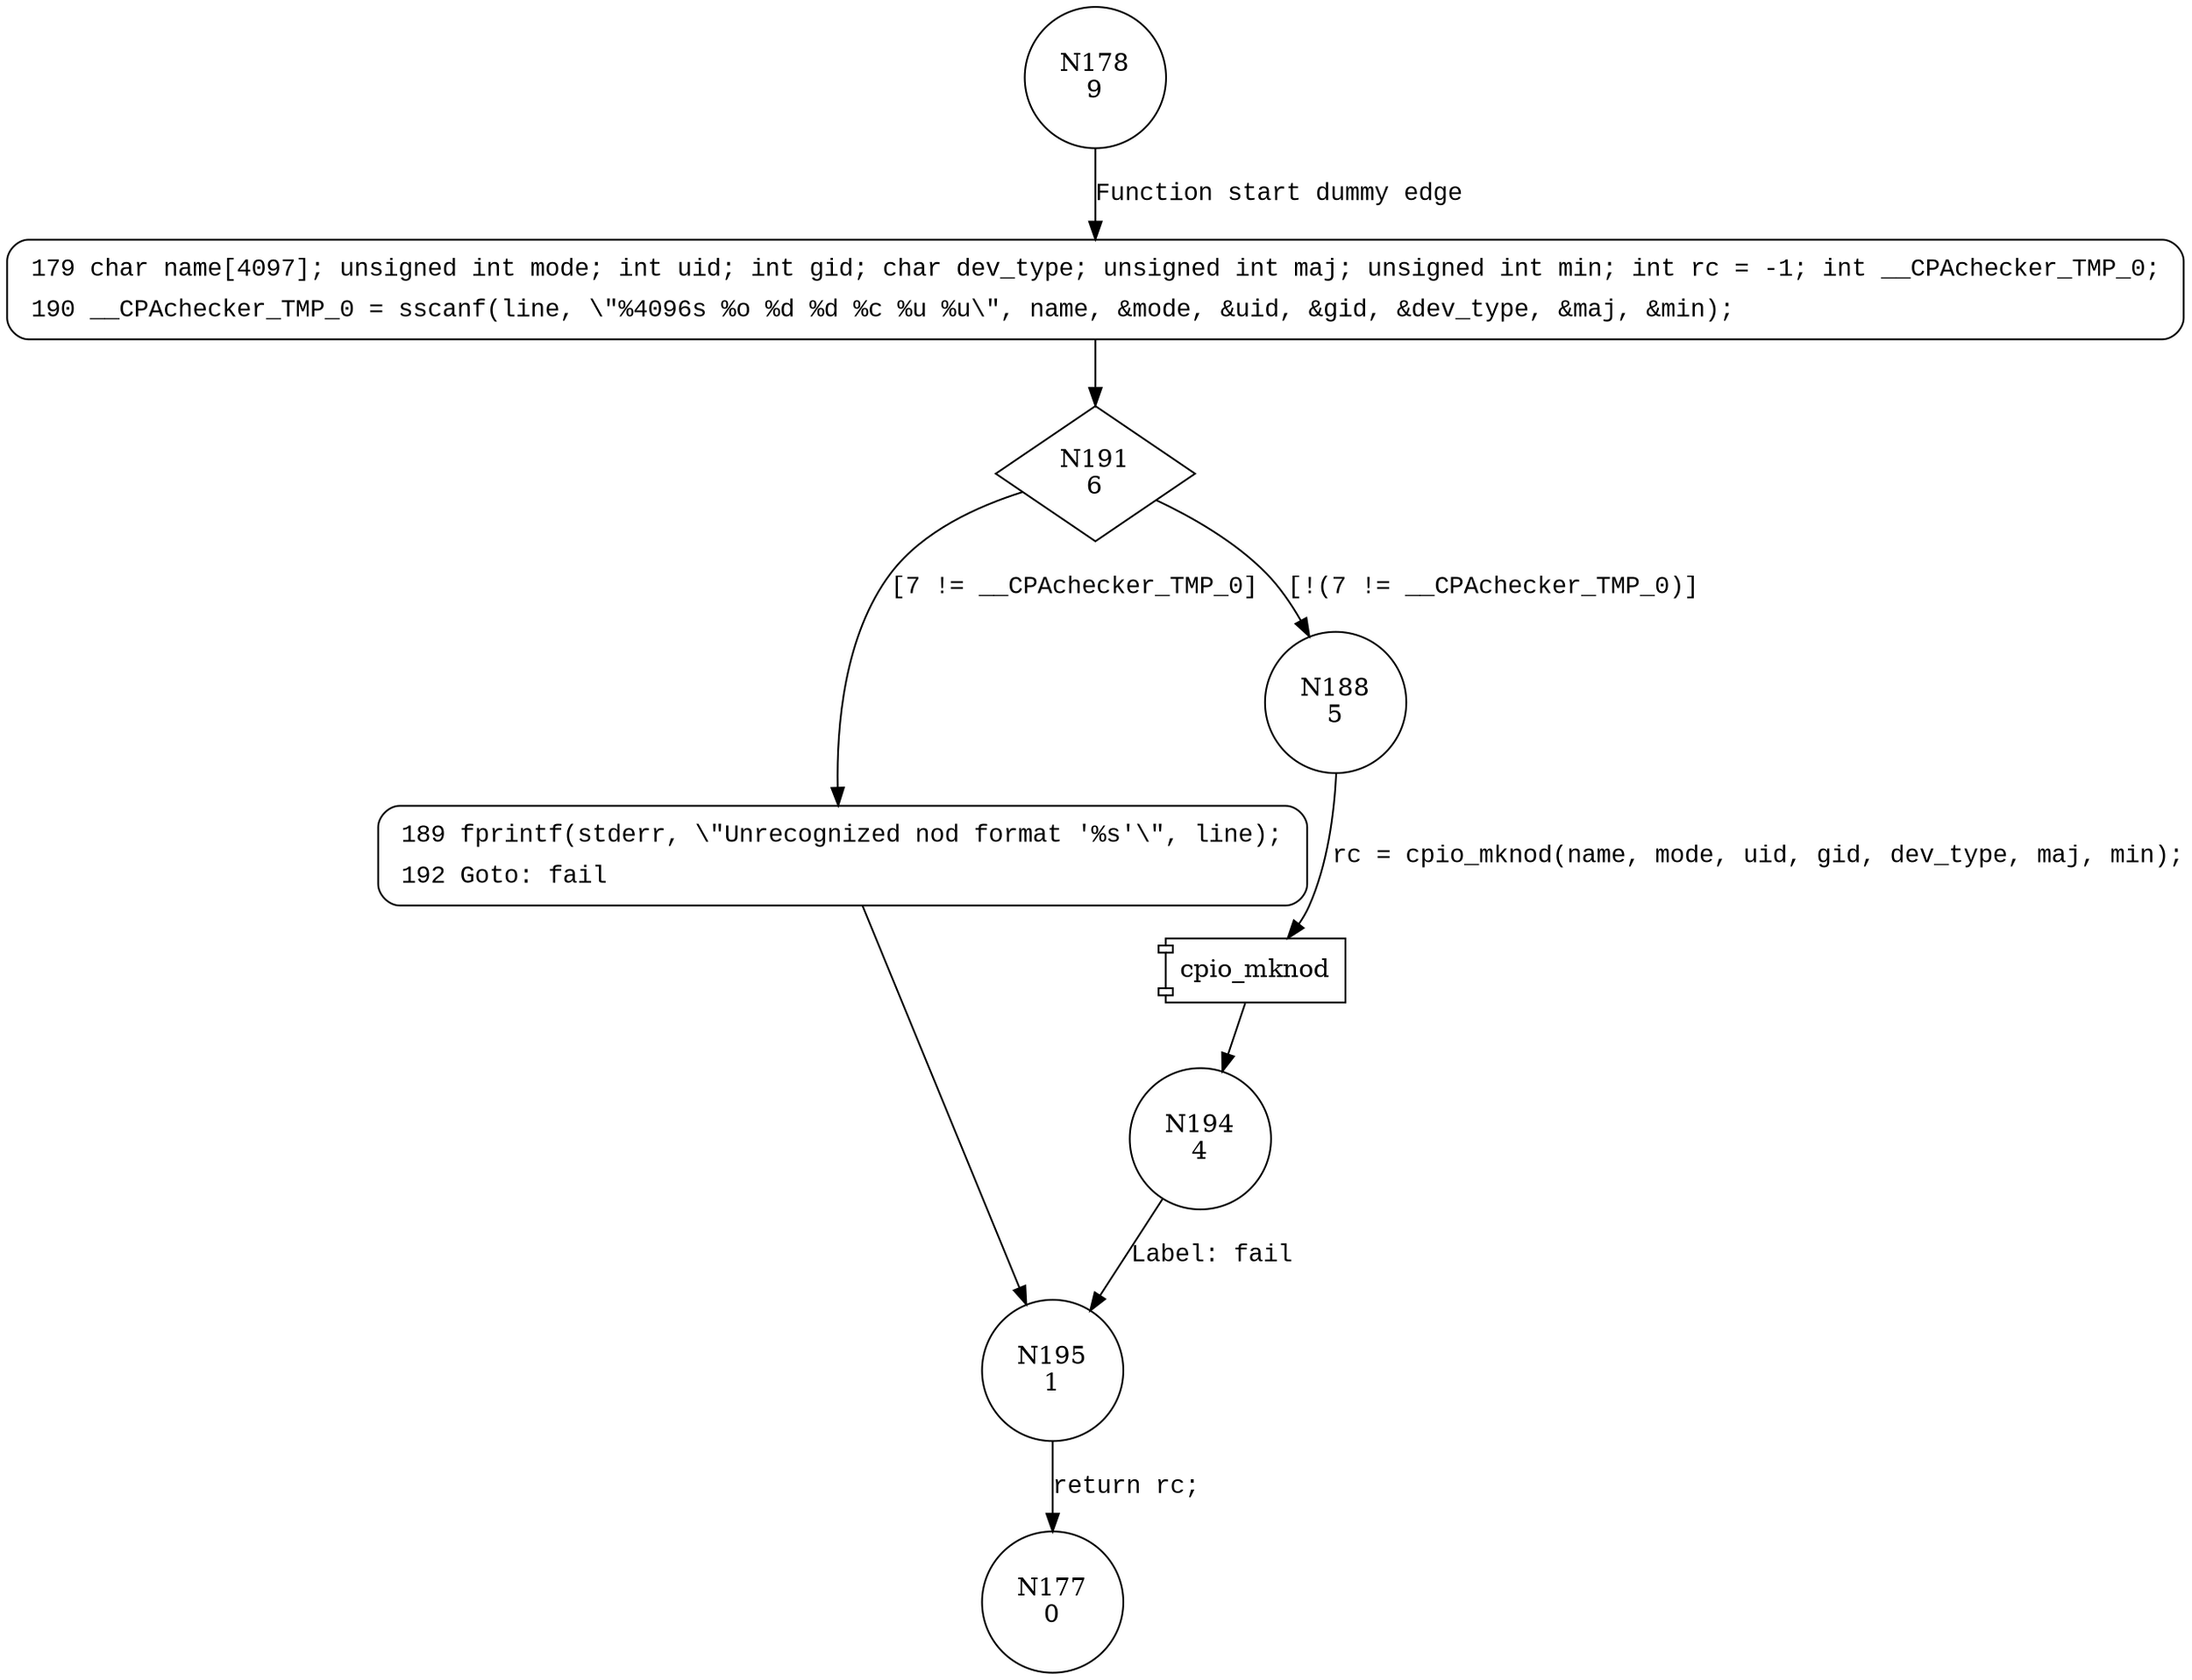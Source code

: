 digraph cpio_mknod_line {
178 [shape="circle" label="N178\n9"]
179 [shape="circle" label="N179\n8"]
191 [shape="diamond" label="N191\n6"]
189 [shape="circle" label="N189\n3"]
188 [shape="circle" label="N188\n5"]
194 [shape="circle" label="N194\n4"]
195 [shape="circle" label="N195\n1"]
177 [shape="circle" label="N177\n0"]
179 [style="filled,bold" penwidth="1" fillcolor="white" fontname="Courier New" shape="Mrecord" label=<<table border="0" cellborder="0" cellpadding="3" bgcolor="white"><tr><td align="right">179</td><td align="left">char name[4097]; unsigned int mode; int uid; int gid; char dev_type; unsigned int maj; unsigned int min; int rc = -1; int __CPAchecker_TMP_0;</td></tr><tr><td align="right">190</td><td align="left">__CPAchecker_TMP_0 = sscanf(line, \"%4096s %o %d %d %c %u %u\", name, &amp;mode, &amp;uid, &amp;gid, &amp;dev_type, &amp;maj, &amp;min);</td></tr></table>>]
179 -> 191[label=""]
189 [style="filled,bold" penwidth="1" fillcolor="white" fontname="Courier New" shape="Mrecord" label=<<table border="0" cellborder="0" cellpadding="3" bgcolor="white"><tr><td align="right">189</td><td align="left">fprintf(stderr, \"Unrecognized nod format '%s'\", line);</td></tr><tr><td align="right">192</td><td align="left">Goto: fail</td></tr></table>>]
189 -> 195[label=""]
178 -> 179 [label="Function start dummy edge" fontname="Courier New"]
191 -> 189 [label="[7 != __CPAchecker_TMP_0]" fontname="Courier New"]
191 -> 188 [label="[!(7 != __CPAchecker_TMP_0)]" fontname="Courier New"]
100013 [shape="component" label="cpio_mknod"]
188 -> 100013 [label="rc = cpio_mknod(name, mode, uid, gid, dev_type, maj, min);" fontname="Courier New"]
100013 -> 194 [label="" fontname="Courier New"]
195 -> 177 [label="return rc;" fontname="Courier New"]
194 -> 195 [label="Label: fail" fontname="Courier New"]
}